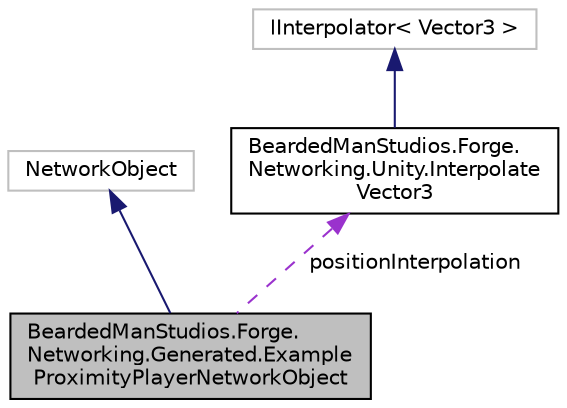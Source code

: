 digraph "BeardedManStudios.Forge.Networking.Generated.ExampleProximityPlayerNetworkObject"
{
 // LATEX_PDF_SIZE
  edge [fontname="Helvetica",fontsize="10",labelfontname="Helvetica",labelfontsize="10"];
  node [fontname="Helvetica",fontsize="10",shape=record];
  Node2 [label="BeardedManStudios.Forge.\lNetworking.Generated.Example\lProximityPlayerNetworkObject",height=0.2,width=0.4,color="black", fillcolor="grey75", style="filled", fontcolor="black",tooltip=" "];
  Node3 -> Node2 [dir="back",color="midnightblue",fontsize="10",style="solid",fontname="Helvetica"];
  Node3 [label="NetworkObject",height=0.2,width=0.4,color="grey75", fillcolor="white", style="filled",tooltip=" "];
  Node4 -> Node2 [dir="back",color="darkorchid3",fontsize="10",style="dashed",label=" positionInterpolation" ,fontname="Helvetica"];
  Node4 [label="BeardedManStudios.Forge.\lNetworking.Unity.Interpolate\lVector3",height=0.2,width=0.4,color="black", fillcolor="white", style="filled",URL="$struct_bearded_man_studios_1_1_forge_1_1_networking_1_1_unity_1_1_interpolate_vector3.html",tooltip=" "];
  Node5 -> Node4 [dir="back",color="midnightblue",fontsize="10",style="solid",fontname="Helvetica"];
  Node5 [label="IInterpolator\< Vector3 \>",height=0.2,width=0.4,color="grey75", fillcolor="white", style="filled",tooltip=" "];
}
